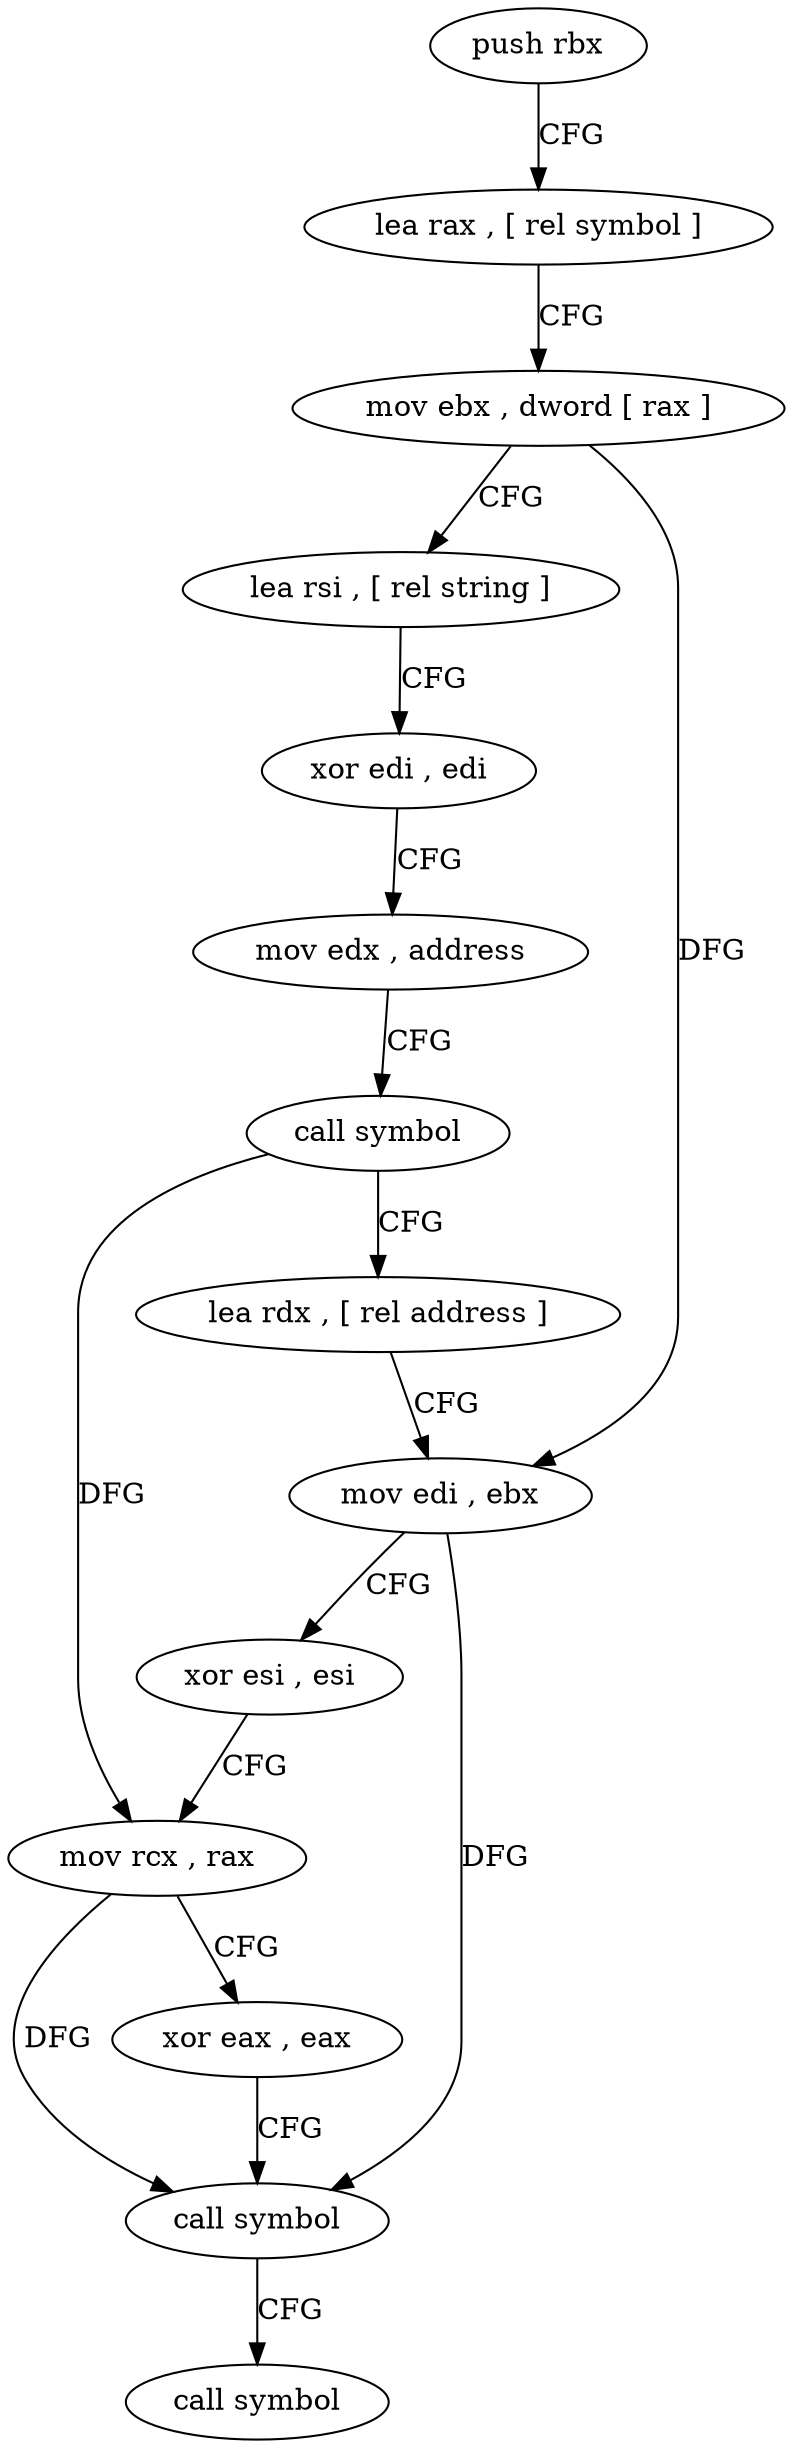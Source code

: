 digraph "func" {
"4283968" [label = "push rbx" ]
"4283969" [label = "lea rax , [ rel symbol ]" ]
"4283976" [label = "mov ebx , dword [ rax ]" ]
"4283978" [label = "lea rsi , [ rel string ]" ]
"4283985" [label = "xor edi , edi" ]
"4283987" [label = "mov edx , address" ]
"4283992" [label = "call symbol" ]
"4283997" [label = "lea rdx , [ rel address ]" ]
"4284004" [label = "mov edi , ebx" ]
"4284006" [label = "xor esi , esi" ]
"4284008" [label = "mov rcx , rax" ]
"4284011" [label = "xor eax , eax" ]
"4284013" [label = "call symbol" ]
"4284018" [label = "call symbol" ]
"4283968" -> "4283969" [ label = "CFG" ]
"4283969" -> "4283976" [ label = "CFG" ]
"4283976" -> "4283978" [ label = "CFG" ]
"4283976" -> "4284004" [ label = "DFG" ]
"4283978" -> "4283985" [ label = "CFG" ]
"4283985" -> "4283987" [ label = "CFG" ]
"4283987" -> "4283992" [ label = "CFG" ]
"4283992" -> "4283997" [ label = "CFG" ]
"4283992" -> "4284008" [ label = "DFG" ]
"4283997" -> "4284004" [ label = "CFG" ]
"4284004" -> "4284006" [ label = "CFG" ]
"4284004" -> "4284013" [ label = "DFG" ]
"4284006" -> "4284008" [ label = "CFG" ]
"4284008" -> "4284011" [ label = "CFG" ]
"4284008" -> "4284013" [ label = "DFG" ]
"4284011" -> "4284013" [ label = "CFG" ]
"4284013" -> "4284018" [ label = "CFG" ]
}

